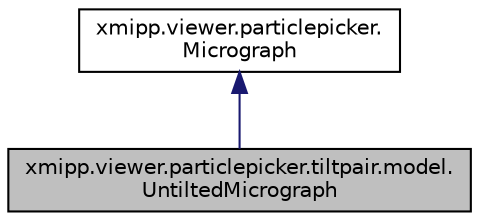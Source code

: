 digraph "xmipp.viewer.particlepicker.tiltpair.model.UntiltedMicrograph"
{
  edge [fontname="Helvetica",fontsize="10",labelfontname="Helvetica",labelfontsize="10"];
  node [fontname="Helvetica",fontsize="10",shape=record];
  Node2 [label="xmipp.viewer.particlepicker.tiltpair.model.\lUntiltedMicrograph",height=0.2,width=0.4,color="black", fillcolor="grey75", style="filled", fontcolor="black"];
  Node3 -> Node2 [dir="back",color="midnightblue",fontsize="10",style="solid",fontname="Helvetica"];
  Node3 [label="xmipp.viewer.particlepicker.\lMicrograph",height=0.2,width=0.4,color="black", fillcolor="white", style="filled",URL="$classxmipp_1_1viewer_1_1particlepicker_1_1Micrograph.html"];
}
